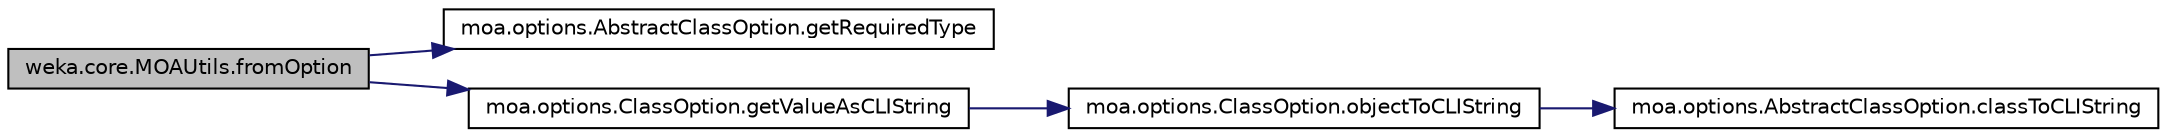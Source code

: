 digraph G
{
  edge [fontname="Helvetica",fontsize="10",labelfontname="Helvetica",labelfontsize="10"];
  node [fontname="Helvetica",fontsize="10",shape=record];
  rankdir=LR;
  Node1 [label="weka.core.MOAUtils.fromOption",height=0.2,width=0.4,color="black", fillcolor="grey75", style="filled" fontcolor="black"];
  Node1 -> Node2 [color="midnightblue",fontsize="10",style="solid",fontname="Helvetica"];
  Node2 [label="moa.options.AbstractClassOption.getRequiredType",height=0.2,width=0.4,color="black", fillcolor="white", style="filled",URL="$classmoa_1_1options_1_1AbstractClassOption.html#ae597550ead9bc0dad31d574004859751",tooltip="Gets the class type of this option."];
  Node1 -> Node3 [color="midnightblue",fontsize="10",style="solid",fontname="Helvetica"];
  Node3 [label="moa.options.ClassOption.getValueAsCLIString",height=0.2,width=0.4,color="black", fillcolor="white", style="filled",URL="$classmoa_1_1options_1_1ClassOption.html#abfcff77584985fa43bf7b3a1ff50568f",tooltip="Gets the value of a Command Line Interface text as a string."];
  Node3 -> Node4 [color="midnightblue",fontsize="10",style="solid",fontname="Helvetica"];
  Node4 [label="moa.options.ClassOption.objectToCLIString",height=0.2,width=0.4,color="black", fillcolor="white", style="filled",URL="$classmoa_1_1options_1_1ClassOption.html#a3b96c5ce84c6cd94a3676417d968205f"];
  Node4 -> Node5 [color="midnightblue",fontsize="10",style="solid",fontname="Helvetica"];
  Node5 [label="moa.options.AbstractClassOption.classToCLIString",height=0.2,width=0.4,color="black", fillcolor="white", style="filled",URL="$classmoa_1_1options_1_1AbstractClassOption.html#a99164a3a010dec28f40f4397aec6ecfd",tooltip="Gets the command line interface text of the class."];
}
